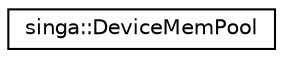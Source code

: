 digraph "Graphical Class Hierarchy"
{
  edge [fontname="Helvetica",fontsize="10",labelfontname="Helvetica",labelfontsize="10"];
  node [fontname="Helvetica",fontsize="10",shape=record];
  rankdir="LR";
  Node0 [label="singa::DeviceMemPool",height=0.2,width=0.4,color="black", fillcolor="white", style="filled",URL="$classsinga_1_1DeviceMemPool.html"];
}

